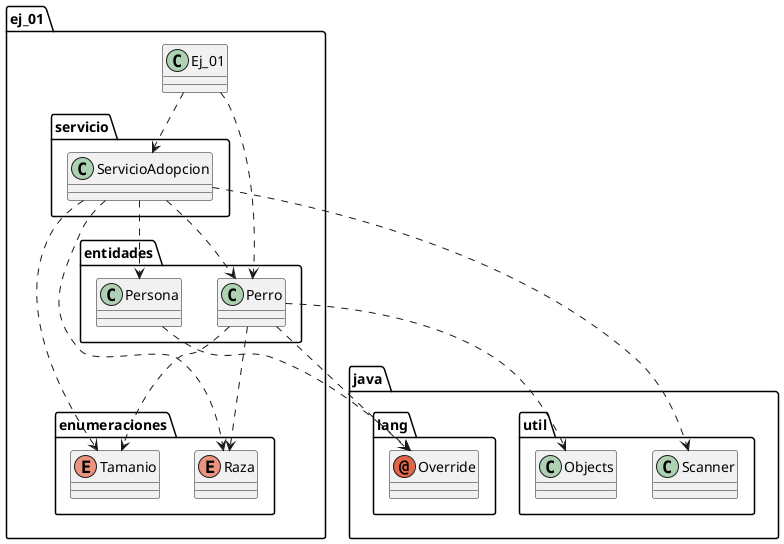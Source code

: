 @startuml
annotation java.lang.Override
class ej_01.Ej_01
class ej_01.entidades.Perro
class ej_01.entidades.Persona
class ej_01.servicio.ServicioAdopcion
class java.util.Objects
class java.util.Scanner
enum ej_01.enumeraciones.Raza
enum ej_01.enumeraciones.Tamanio
ej_01.Ej_01 ..> ej_01.entidades.Perro
ej_01.Ej_01 ..> ej_01.servicio.ServicioAdopcion
ej_01.entidades.Perro ..> java.lang.Override
ej_01.entidades.Perro ..> java.util.Objects
ej_01.entidades.Perro ..> ej_01.enumeraciones.Raza
ej_01.entidades.Perro ..> ej_01.enumeraciones.Tamanio
ej_01.entidades.Persona ..> java.lang.Override
ej_01.servicio.ServicioAdopcion ..> ej_01.entidades.Perro
ej_01.servicio.ServicioAdopcion ..> ej_01.entidades.Persona
ej_01.servicio.ServicioAdopcion ..> java.util.Scanner
ej_01.servicio.ServicioAdopcion ..> ej_01.enumeraciones.Raza
ej_01.servicio.ServicioAdopcion ..> ej_01.enumeraciones.Tamanio
@enduml